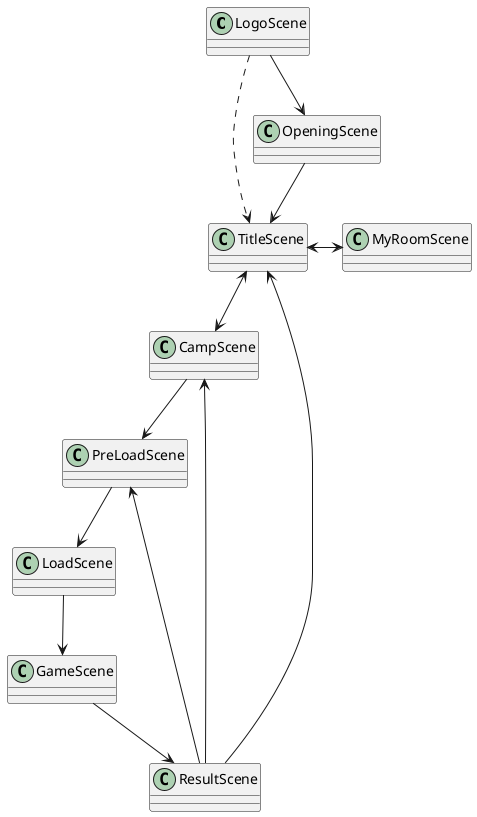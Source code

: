 @startuml

class LogoScene
class OpeningScene
class TitleScene
class MyRoomScene
class CampScene
class PreLoadScene
class LoadScene
class GameScene
class ResultScene

LogoScene --> OpeningScene
LogoScene .> TitleScene
OpeningScene --> TitleScene
TitleScene <-> MyRoomScene
TitleScene <--> CampScene
CampScene --> PreLoadScene
PreLoadScene --> LoadScene
LoadScene --> GameScene
GameScene --> ResultScene
ResultScene --> CampScene
ResultScene --> TitleScene
ResultScene --> PreLoadScene

@enduml
